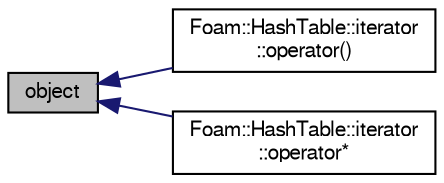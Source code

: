 digraph "object"
{
  bgcolor="transparent";
  edge [fontname="FreeSans",fontsize="10",labelfontname="FreeSans",labelfontsize="10"];
  node [fontname="FreeSans",fontsize="10",shape=record];
  rankdir="LR";
  Node24 [label="object",height=0.2,width=0.4,color="black", fillcolor="grey75", style="filled", fontcolor="black"];
  Node24 -> Node25 [dir="back",color="midnightblue",fontsize="10",style="solid",fontname="FreeSans"];
  Node25 [label="Foam::HashTable::iterator\l::operator()",height=0.2,width=0.4,color="black",URL="$a25722.html#a625855a4f62948f4f1ad06354be9ca09"];
  Node24 -> Node26 [dir="back",color="midnightblue",fontsize="10",style="solid",fontname="FreeSans"];
  Node26 [label="Foam::HashTable::iterator\l::operator*",height=0.2,width=0.4,color="black",URL="$a25722.html#a3f534efce0b043d603eb8f5653268e7d",tooltip="Return referenced hash value. "];
}
